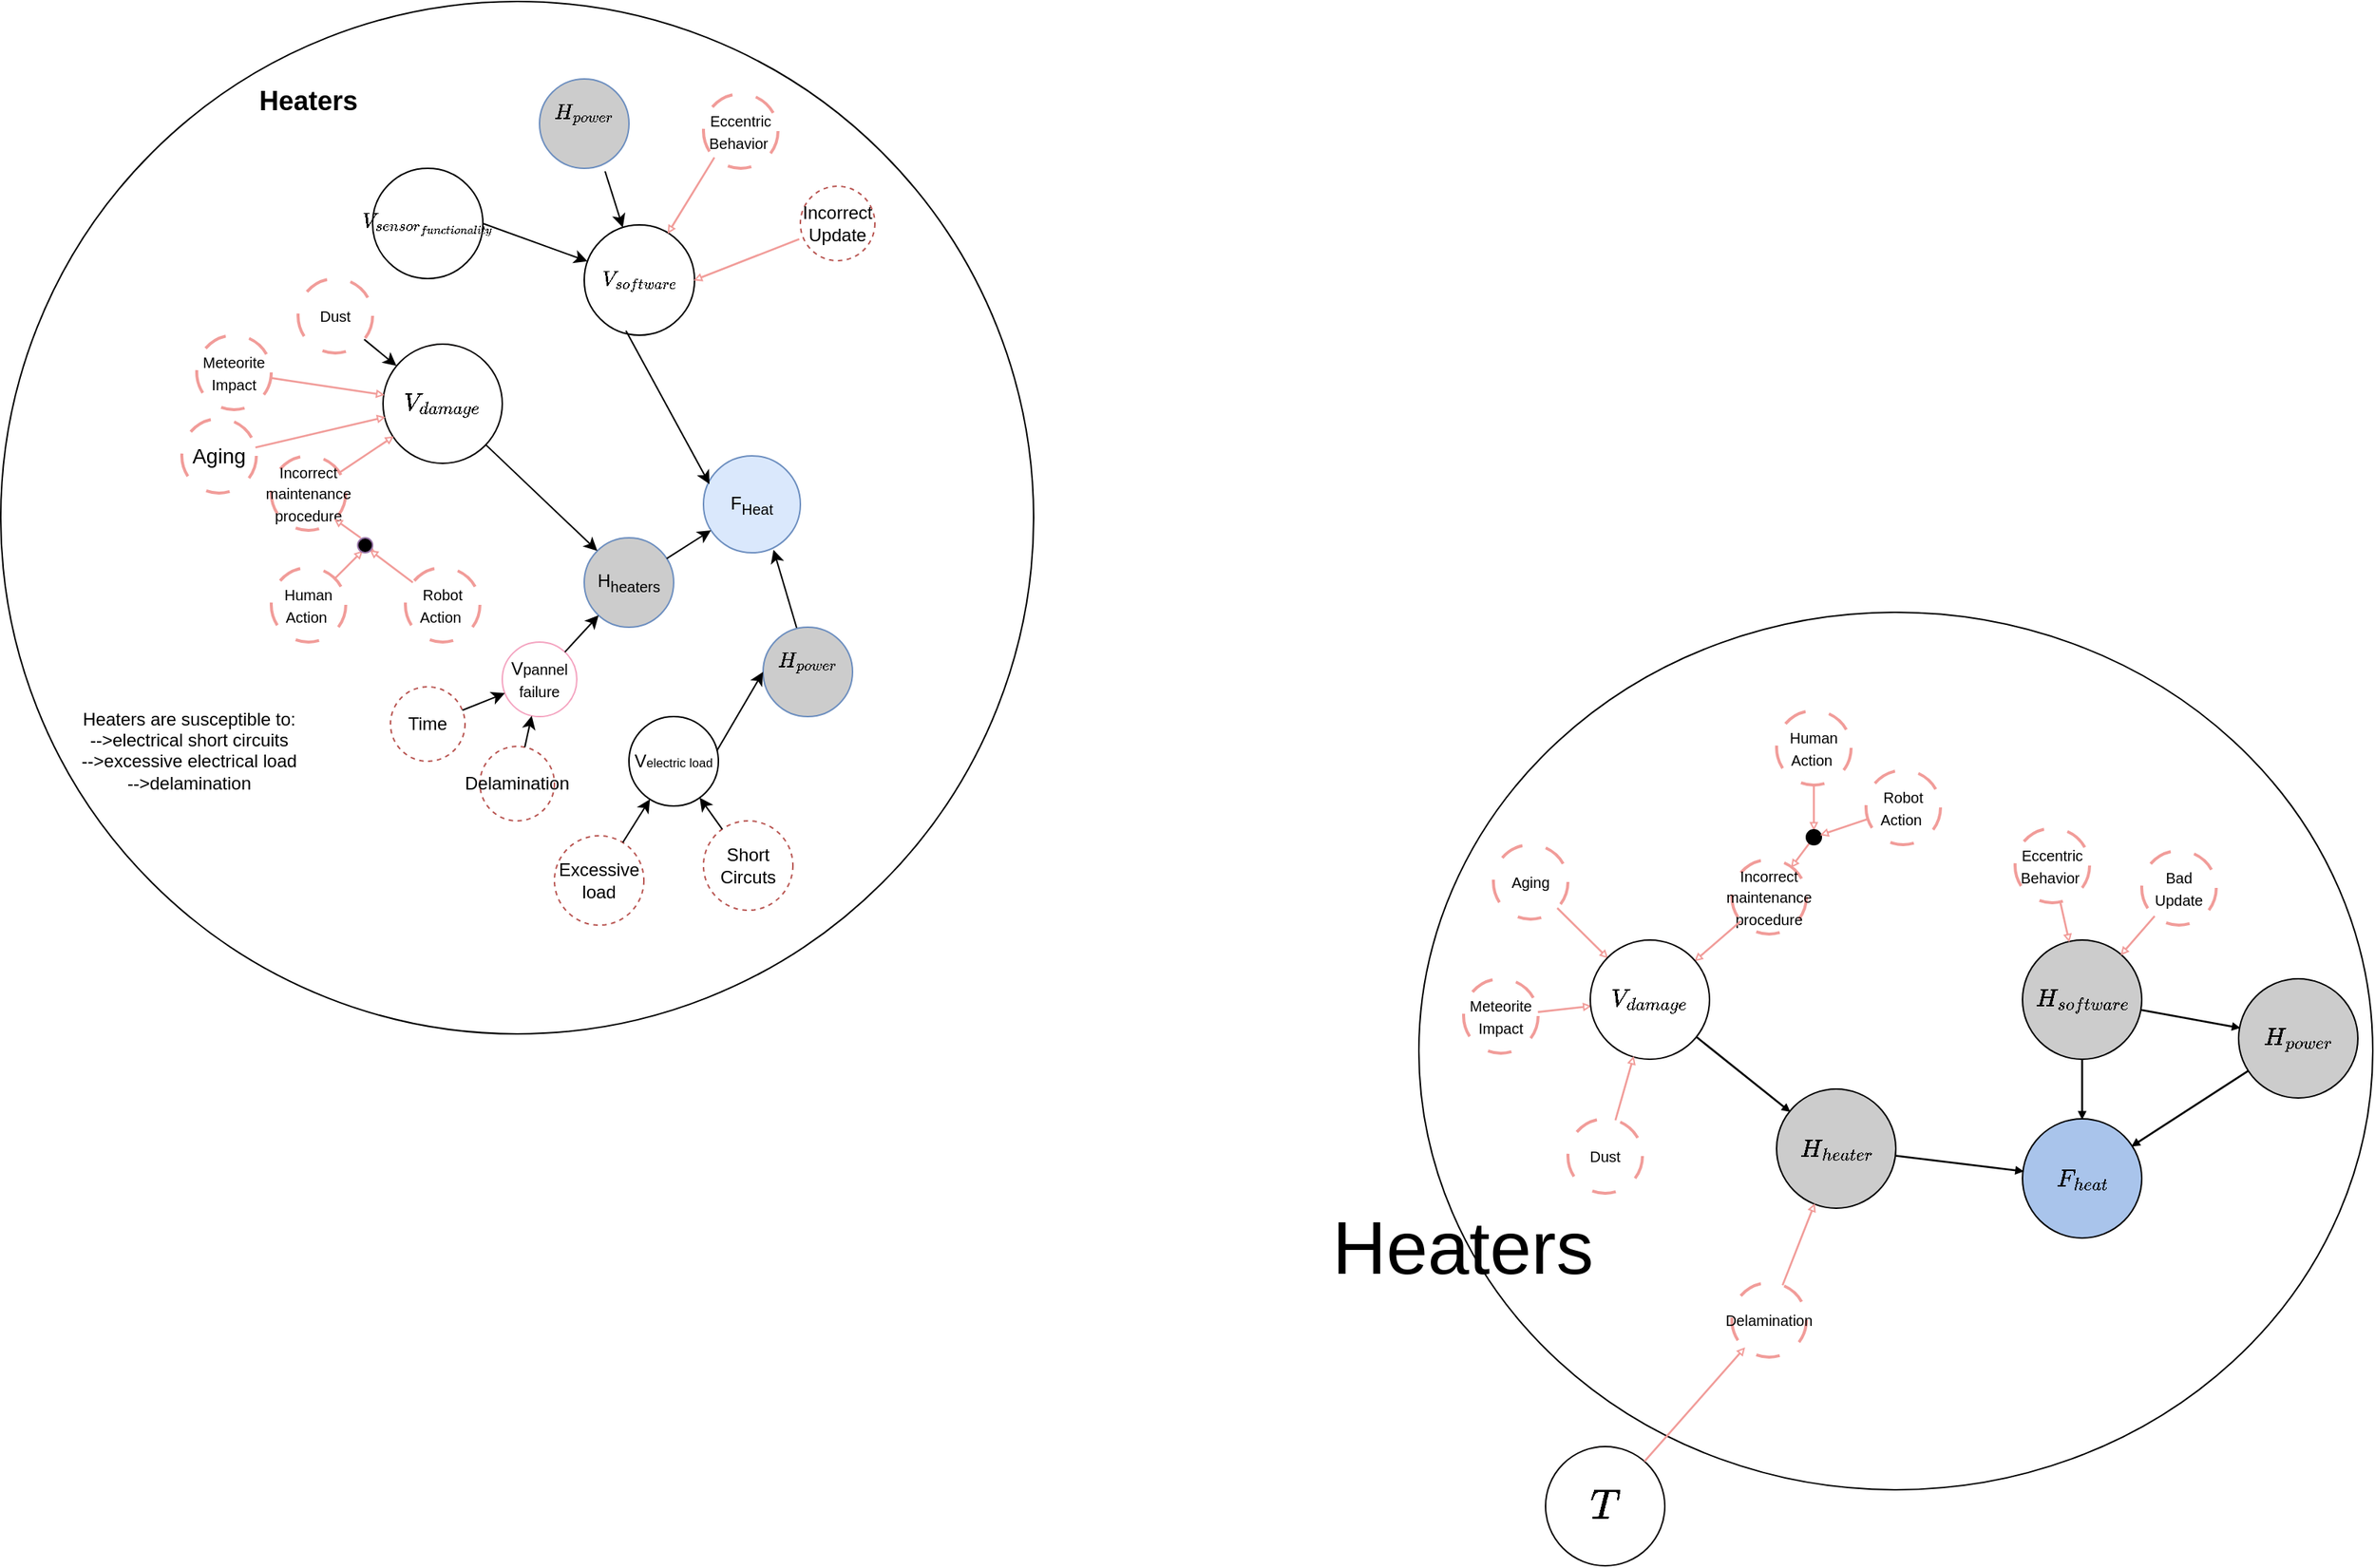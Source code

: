 <mxfile version="22.0.0" type="google">
  <diagram name="Page-1" id="nhxabct85LZSpg05FONC">
    <mxGraphModel grid="1" page="1" gridSize="10" guides="1" tooltips="1" connect="1" arrows="1" fold="1" pageScale="1" pageWidth="850" pageHeight="1100" math="1" shadow="0">
      <root>
        <mxCell id="0" />
        <mxCell id="1" parent="0" />
        <mxCell id="bbbS7h34c8MEiVb-5PFJ-1" value="" style="ellipse;whiteSpace=wrap;html=1;aspect=fixed;" vertex="1" parent="1">
          <mxGeometry x="38.5" y="-80" width="693" height="693" as="geometry" />
        </mxCell>
        <mxCell id="bbbS7h34c8MEiVb-5PFJ-2" value="&lt;b&gt;&lt;font style=&quot;font-size: 18px;&quot;&gt;Heaters&lt;/font&gt;&lt;/b&gt;" style="text;html=1;strokeColor=none;fillColor=none;align=center;verticalAlign=middle;whiteSpace=wrap;rounded=0;" vertex="1" parent="1">
          <mxGeometry x="215" y="-28" width="60" height="30" as="geometry" />
        </mxCell>
        <mxCell id="bbbS7h34c8MEiVb-5PFJ-3" value="Heaters are susceptible to:&lt;br&gt;--&amp;gt;electrical short circuits&lt;br&gt;--&amp;gt;excessive electrical load&lt;br&gt;--&amp;gt;delamination&lt;br&gt;&lt;br&gt;" style="text;html=1;strokeColor=none;fillColor=none;align=center;verticalAlign=middle;whiteSpace=wrap;rounded=0;" vertex="1" parent="1">
          <mxGeometry x="80" y="415" width="170" height="30" as="geometry" />
        </mxCell>
        <mxCell id="bbbS7h34c8MEiVb-5PFJ-4" value="F&lt;sub&gt;Heat&lt;/sub&gt;" style="ellipse;whiteSpace=wrap;html=1;aspect=fixed;fillColor=#dae8fc;strokeColor=#6c8ebf;" vertex="1" parent="1">
          <mxGeometry x="510" y="225" width="65" height="65" as="geometry" />
        </mxCell>
        <mxCell id="bbbS7h34c8MEiVb-5PFJ-5" value="H&lt;sub&gt;heaters&lt;/sub&gt;" style="ellipse;whiteSpace=wrap;html=1;aspect=fixed;fillColor=#CCCCCC;strokeColor=#6c8ebf;" vertex="1" parent="1">
          <mxGeometry x="430" y="280" width="60" height="60" as="geometry" />
        </mxCell>
        <mxCell id="bbbS7h34c8MEiVb-5PFJ-6" value="" style="endArrow=classic;html=1;rounded=0;" edge="1" parent="1" source="bbbS7h34c8MEiVb-5PFJ-5" target="bbbS7h34c8MEiVb-5PFJ-4">
          <mxGeometry width="50" height="50" relative="1" as="geometry">
            <mxPoint x="420" y="320" as="sourcePoint" />
            <mxPoint x="470" y="270" as="targetPoint" />
          </mxGeometry>
        </mxCell>
        <mxCell id="bbbS7h34c8MEiVb-5PFJ-7" value="V&lt;span style=&quot;font-size: 10px;&quot;&gt;pannel failure&lt;/span&gt;" style="ellipse;whiteSpace=wrap;html=1;aspect=fixed;strokeColor=#f4a4c0;" vertex="1" parent="1">
          <mxGeometry x="375" y="350" width="50" height="50" as="geometry" />
        </mxCell>
        <mxCell id="bbbS7h34c8MEiVb-5PFJ-8" value="" style="endArrow=classic;html=1;rounded=0;" edge="1" parent="1" source="bbbS7h34c8MEiVb-5PFJ-7" target="bbbS7h34c8MEiVb-5PFJ-5">
          <mxGeometry width="50" height="50" relative="1" as="geometry">
            <mxPoint x="410" y="420" as="sourcePoint" />
            <mxPoint x="460" y="370" as="targetPoint" />
          </mxGeometry>
        </mxCell>
        <mxCell id="bbbS7h34c8MEiVb-5PFJ-9" value="Delamination" style="ellipse;whiteSpace=wrap;html=1;aspect=fixed;fillColor=none;strokeColor=#b85450;dashed=1;" vertex="1" parent="1">
          <mxGeometry x="360" y="420" width="50" height="50" as="geometry" />
        </mxCell>
        <mxCell id="bbbS7h34c8MEiVb-5PFJ-10" value="" style="endArrow=classic;html=1;rounded=0;" edge="1" parent="1" source="bbbS7h34c8MEiVb-5PFJ-9" target="bbbS7h34c8MEiVb-5PFJ-7">
          <mxGeometry width="50" height="50" relative="1" as="geometry">
            <mxPoint x="310" y="470" as="sourcePoint" />
            <mxPoint x="360" y="420" as="targetPoint" />
          </mxGeometry>
        </mxCell>
        <mxCell id="bbbS7h34c8MEiVb-5PFJ-11" value="V&lt;span style=&quot;font-size: 8.333px;&quot;&gt;electric load&lt;/span&gt;" style="ellipse;whiteSpace=wrap;html=1;aspect=fixed;" vertex="1" parent="1">
          <mxGeometry x="460" y="400" width="60" height="60" as="geometry" />
        </mxCell>
        <mxCell id="bbbS7h34c8MEiVb-5PFJ-12" value="" style="endArrow=classic;html=1;rounded=0;exitX=0.383;exitY=0.033;exitDx=0;exitDy=0;exitPerimeter=0;entryX=0.723;entryY=0.969;entryDx=0;entryDy=0;entryPerimeter=0;" edge="1" parent="1" source="yPW69nwnyNr8cuQnFO7K-1" target="bbbS7h34c8MEiVb-5PFJ-4">
          <mxGeometry width="50" height="50" relative="1" as="geometry">
            <mxPoint x="400" y="500" as="sourcePoint" />
            <mxPoint x="450" y="450" as="targetPoint" />
          </mxGeometry>
        </mxCell>
        <mxCell id="bbbS7h34c8MEiVb-5PFJ-13" value="Excessive load" style="ellipse;whiteSpace=wrap;html=1;aspect=fixed;fillColor=none;strokeColor=#b85450;dashed=1;" vertex="1" parent="1">
          <mxGeometry x="410" y="480" width="60" height="60" as="geometry" />
        </mxCell>
        <mxCell id="bbbS7h34c8MEiVb-5PFJ-14" value="" style="endArrow=classic;html=1;rounded=0;" edge="1" parent="1" source="bbbS7h34c8MEiVb-5PFJ-13" target="bbbS7h34c8MEiVb-5PFJ-11">
          <mxGeometry width="50" height="50" relative="1" as="geometry">
            <mxPoint x="410" y="450" as="sourcePoint" />
            <mxPoint x="460" y="400" as="targetPoint" />
          </mxGeometry>
        </mxCell>
        <mxCell id="bbbS7h34c8MEiVb-5PFJ-15" value="Short Circuts" style="ellipse;whiteSpace=wrap;html=1;aspect=fixed;fillColor=none;strokeColor=#b85450;dashed=1;" vertex="1" parent="1">
          <mxGeometry x="510" y="470" width="60" height="60" as="geometry" />
        </mxCell>
        <mxCell id="bbbS7h34c8MEiVb-5PFJ-16" value="" style="endArrow=classic;html=1;rounded=0;" edge="1" parent="1" source="bbbS7h34c8MEiVb-5PFJ-15" target="bbbS7h34c8MEiVb-5PFJ-11">
          <mxGeometry width="50" height="50" relative="1" as="geometry">
            <mxPoint x="510" y="540" as="sourcePoint" />
            <mxPoint x="560" y="490" as="targetPoint" />
          </mxGeometry>
        </mxCell>
        <mxCell id="bbbS7h34c8MEiVb-5PFJ-17" value="Time" style="ellipse;whiteSpace=wrap;html=1;aspect=fixed;fillColor=none;strokeColor=#b85450;dashed=1;" vertex="1" parent="1">
          <mxGeometry x="300" y="380" width="50" height="50" as="geometry" />
        </mxCell>
        <mxCell id="bbbS7h34c8MEiVb-5PFJ-18" value="" style="endArrow=classic;html=1;rounded=0;" edge="1" parent="1" source="bbbS7h34c8MEiVb-5PFJ-17" target="bbbS7h34c8MEiVb-5PFJ-7">
          <mxGeometry width="50" height="50" relative="1" as="geometry">
            <mxPoint x="360" y="350" as="sourcePoint" />
            <mxPoint x="410" y="300" as="targetPoint" />
          </mxGeometry>
        </mxCell>
        <mxCell id="yPW69nwnyNr8cuQnFO7K-1" value="$$H_{power}$$&amp;nbsp;" style="ellipse;whiteSpace=wrap;html=1;aspect=fixed;fillColor=#CCCCCC;strokeColor=#6c8ebf;" vertex="1" parent="1">
          <mxGeometry x="550" y="340" width="60" height="60" as="geometry" />
        </mxCell>
        <mxCell id="yPW69nwnyNr8cuQnFO7K-2" value="" style="endArrow=classic;html=1;rounded=0;exitX=0.983;exitY=0.383;exitDx=0;exitDy=0;exitPerimeter=0;entryX=0;entryY=0.5;entryDx=0;entryDy=0;" edge="1" parent="1" source="bbbS7h34c8MEiVb-5PFJ-11" target="yPW69nwnyNr8cuQnFO7K-1">
          <mxGeometry width="50" height="50" relative="1" as="geometry">
            <mxPoint x="553" y="437" as="sourcePoint" />
            <mxPoint x="507" y="413" as="targetPoint" />
          </mxGeometry>
        </mxCell>
        <mxCell id="yPW69nwnyNr8cuQnFO7K-3" value="$$V_{software}$$" style="ellipse;whiteSpace=wrap;html=1;aspect=fixed;" vertex="1" parent="1">
          <mxGeometry x="430" y="70" width="74" height="74" as="geometry" />
        </mxCell>
        <mxCell id="yPW69nwnyNr8cuQnFO7K-4" value="Incorrect Update" style="ellipse;whiteSpace=wrap;html=1;aspect=fixed;fillColor=none;strokeColor=#b85450;dashed=1;" vertex="1" parent="1">
          <mxGeometry x="575" y="44" width="50" height="50" as="geometry" />
        </mxCell>
        <mxCell id="yPW69nwnyNr8cuQnFO7K-5" value="" style="shape=flexArrow;endArrow=classic;html=1;rounded=0;width=0.323;endSize=1.065;endWidth=2.981;strokeColor=#F19C99;entryX=1;entryY=0.5;entryDx=0;entryDy=0;exitX=-0.015;exitY=0.709;exitDx=0;exitDy=0;exitPerimeter=0;" edge="1" parent="1" source="yPW69nwnyNr8cuQnFO7K-4" target="yPW69nwnyNr8cuQnFO7K-3">
          <mxGeometry width="50" height="50" relative="1" as="geometry">
            <mxPoint x="570" y="134" as="sourcePoint" />
            <mxPoint x="334" y="-61" as="targetPoint" />
          </mxGeometry>
        </mxCell>
        <mxCell id="yPW69nwnyNr8cuQnFO7K-6" value="$$V_{sensor_{functionality}}$$" style="ellipse;whiteSpace=wrap;html=1;aspect=fixed;" vertex="1" parent="1">
          <mxGeometry x="288" y="32" width="74" height="74" as="geometry" />
        </mxCell>
        <mxCell id="yPW69nwnyNr8cuQnFO7K-8" value="&lt;font size=&quot;1&quot;&gt;Eccentric Behavior&amp;nbsp;&lt;/font&gt;" style="ellipse;whiteSpace=wrap;html=1;aspect=fixed;fillColor=#FFFFFF;strokeColor=#F19C99;strokeWidth=2;dashed=1;dashPattern=8 8;" vertex="1" parent="1">
          <mxGeometry x="510" y="-18" width="50" height="50" as="geometry" />
        </mxCell>
        <mxCell id="yPW69nwnyNr8cuQnFO7K-9" value="" style="shape=flexArrow;endArrow=classic;html=1;rounded=0;width=0.323;endSize=1.065;endWidth=2.981;strokeColor=#F19C99;exitX=0;exitY=1;exitDx=0;exitDy=0;" edge="1" parent="1" source="yPW69nwnyNr8cuQnFO7K-8" target="yPW69nwnyNr8cuQnFO7K-3">
          <mxGeometry width="50" height="50" relative="1" as="geometry">
            <mxPoint x="569" y="145" as="sourcePoint" />
            <mxPoint x="534" y="153" as="targetPoint" />
          </mxGeometry>
        </mxCell>
        <mxCell id="yPW69nwnyNr8cuQnFO7K-10" value="" style="endArrow=classic;html=1;rounded=0;exitX=1;exitY=0.5;exitDx=0;exitDy=0;" edge="1" parent="1" source="yPW69nwnyNr8cuQnFO7K-6" target="yPW69nwnyNr8cuQnFO7K-3">
          <mxGeometry width="50" height="50" relative="1" as="geometry">
            <mxPoint x="427" y="367" as="sourcePoint" />
            <mxPoint x="450" y="342" as="targetPoint" />
          </mxGeometry>
        </mxCell>
        <mxCell id="yPW69nwnyNr8cuQnFO7K-11" value="$$H_{power}$$&amp;nbsp;" style="ellipse;whiteSpace=wrap;html=1;aspect=fixed;fillColor=#CCCCCC;strokeColor=#6c8ebf;" vertex="1" parent="1">
          <mxGeometry x="400" y="-28" width="60" height="60" as="geometry" />
        </mxCell>
        <mxCell id="yPW69nwnyNr8cuQnFO7K-12" value="" style="endArrow=classic;html=1;rounded=0;exitX=0.733;exitY=1.033;exitDx=0;exitDy=0;exitPerimeter=0;" edge="1" parent="1" source="yPW69nwnyNr8cuQnFO7K-11" target="yPW69nwnyNr8cuQnFO7K-3">
          <mxGeometry width="50" height="50" relative="1" as="geometry">
            <mxPoint x="450" y="50" as="sourcePoint" />
            <mxPoint x="460" y="151" as="targetPoint" />
          </mxGeometry>
        </mxCell>
        <mxCell id="yPW69nwnyNr8cuQnFO7K-13" value="" style="endArrow=classic;html=1;rounded=0;exitX=0.378;exitY=0.959;exitDx=0;exitDy=0;exitPerimeter=0;entryX=0.062;entryY=0.292;entryDx=0;entryDy=0;entryPerimeter=0;" edge="1" parent="1" source="yPW69nwnyNr8cuQnFO7K-3" target="bbbS7h34c8MEiVb-5PFJ-4">
          <mxGeometry width="50" height="50" relative="1" as="geometry">
            <mxPoint x="464" y="72" as="sourcePoint" />
            <mxPoint x="483" y="119" as="targetPoint" />
          </mxGeometry>
        </mxCell>
        <mxCell id="yPW69nwnyNr8cuQnFO7K-21" value="&lt;font style=&quot;font-size: 14px;&quot;&gt;$$V_{damage}$$&lt;/font&gt;" style="ellipse;whiteSpace=wrap;html=1;aspect=fixed;fillColor=#FFFFFF;strokeColor=#080505;strokeWidth=1;" vertex="1" parent="1">
          <mxGeometry x="295" y="150" width="80" height="80" as="geometry" />
        </mxCell>
        <mxCell id="yPW69nwnyNr8cuQnFO7K-22" value="&lt;font style=&quot;font-size: 10px;&quot;&gt;Meteorite Impact&lt;/font&gt;" style="ellipse;whiteSpace=wrap;html=1;aspect=fixed;fillColor=#FFFFFF;strokeColor=#F19C99;strokeWidth=2;dashed=1;dashPattern=8 8;" vertex="1" parent="1">
          <mxGeometry x="170" y="144" width="50" height="50" as="geometry" />
        </mxCell>
        <mxCell id="yPW69nwnyNr8cuQnFO7K-23" value="&lt;font style=&quot;font-size: 14px;&quot;&gt;Aging&lt;/font&gt;" style="ellipse;whiteSpace=wrap;html=1;aspect=fixed;fillColor=#FFFFFF;strokeColor=#F19C99;strokeWidth=2;dashed=1;dashPattern=8 8;" vertex="1" parent="1">
          <mxGeometry x="160" y="200" width="50" height="50" as="geometry" />
        </mxCell>
        <mxCell id="yPW69nwnyNr8cuQnFO7K-24" value="&lt;font style=&quot;font-size: 10px;&quot;&gt;Human Action&amp;nbsp;&lt;/font&gt;" style="ellipse;whiteSpace=wrap;html=1;aspect=fixed;fillColor=#FFFFFF;strokeColor=#F19C99;strokeWidth=2;dashed=1;dashPattern=8 8;" vertex="1" parent="1">
          <mxGeometry x="220" y="300" width="50" height="50" as="geometry" />
        </mxCell>
        <mxCell id="yPW69nwnyNr8cuQnFO7K-25" value="" style="shape=flexArrow;endArrow=classic;html=1;rounded=0;width=0.323;endSize=1.065;endWidth=2.981;strokeColor=#F19C99;" edge="1" parent="1" source="yPW69nwnyNr8cuQnFO7K-23" target="yPW69nwnyNr8cuQnFO7K-21">
          <mxGeometry width="50" height="50" relative="1" as="geometry">
            <mxPoint x="162" y="-190" as="sourcePoint" />
            <mxPoint x="110" y="-185" as="targetPoint" />
          </mxGeometry>
        </mxCell>
        <mxCell id="yPW69nwnyNr8cuQnFO7K-26" value="&lt;font style=&quot;font-size: 10px;&quot;&gt;Incorrect maintenance procedure&lt;/font&gt;" style="ellipse;whiteSpace=wrap;html=1;aspect=fixed;fillColor=#FFFFFF;strokeColor=#F19C99;strokeWidth=2;dashed=1;dashPattern=8 8;" vertex="1" parent="1">
          <mxGeometry x="220" y="225" width="50" height="50" as="geometry" />
        </mxCell>
        <mxCell id="yPW69nwnyNr8cuQnFO7K-27" value="" style="shape=flexArrow;endArrow=classic;html=1;rounded=0;width=0.323;endSize=1.065;endWidth=2.981;strokeColor=#F19C99;" edge="1" parent="1" source="yPW69nwnyNr8cuQnFO7K-26" target="yPW69nwnyNr8cuQnFO7K-21">
          <mxGeometry width="50" height="50" relative="1" as="geometry">
            <mxPoint x="-15" y="450" as="sourcePoint" />
            <mxPoint x="-172" y="383" as="targetPoint" />
          </mxGeometry>
        </mxCell>
        <mxCell id="yPW69nwnyNr8cuQnFO7K-28" value="" style="shape=flexArrow;endArrow=classic;html=1;rounded=0;width=0.323;endSize=1.065;endWidth=2.981;strokeColor=#F19C99;" edge="1" parent="1" source="yPW69nwnyNr8cuQnFO7K-24">
          <mxGeometry width="50" height="50" relative="1" as="geometry">
            <mxPoint x="130" y="490" as="sourcePoint" />
            <mxPoint x="281" y="289" as="targetPoint" />
          </mxGeometry>
        </mxCell>
        <mxCell id="yPW69nwnyNr8cuQnFO7K-29" value="" style="shape=flexArrow;endArrow=classic;html=1;rounded=0;width=0.323;endSize=1.065;endWidth=2.981;strokeColor=#F19C99;entryX=1;entryY=1;entryDx=0;entryDy=0;" edge="1" parent="1" target="yPW69nwnyNr8cuQnFO7K-26">
          <mxGeometry width="50" height="50" relative="1" as="geometry">
            <mxPoint x="280" y="280" as="sourcePoint" />
            <mxPoint x="140" y="570" as="targetPoint" />
          </mxGeometry>
        </mxCell>
        <mxCell id="yPW69nwnyNr8cuQnFO7K-30" value="" style="shape=flexArrow;endArrow=classic;html=1;rounded=0;width=0.323;endSize=1.065;endWidth=2.981;strokeColor=#F19C99;" edge="1" parent="1" source="yPW69nwnyNr8cuQnFO7K-22" target="yPW69nwnyNr8cuQnFO7K-21">
          <mxGeometry width="50" height="50" relative="1" as="geometry">
            <mxPoint x="-237" y="436" as="sourcePoint" />
            <mxPoint x="-223" y="393" as="targetPoint" />
          </mxGeometry>
        </mxCell>
        <mxCell id="yPW69nwnyNr8cuQnFO7K-31" value="&lt;font style=&quot;font-size: 10px;&quot;&gt;Robot Action&amp;nbsp;&lt;/font&gt;" style="ellipse;whiteSpace=wrap;html=1;aspect=fixed;fillColor=#FFFFFF;strokeColor=#F19C99;strokeWidth=2;dashed=1;dashPattern=8 8;" vertex="1" parent="1">
          <mxGeometry x="310" y="300" width="50" height="50" as="geometry" />
        </mxCell>
        <mxCell id="yPW69nwnyNr8cuQnFO7K-32" value="" style="shape=flexArrow;endArrow=classic;html=1;rounded=0;width=0.323;endSize=1.065;endWidth=2.981;strokeColor=#F19C99;entryX=1;entryY=1;entryDx=0;entryDy=0;" edge="1" parent="1" source="RsrimsG_c1H8ZUnxLuD0-2">
          <mxGeometry width="50" height="50" relative="1" as="geometry">
            <mxPoint x="70" y="417.77" as="sourcePoint" />
            <mxPoint x="289" y="289" as="targetPoint" />
          </mxGeometry>
        </mxCell>
        <mxCell id="yPW69nwnyNr8cuQnFO7K-33" value="" style="endArrow=classic;html=1;rounded=0;entryX=0;entryY=0;entryDx=0;entryDy=0;" edge="1" parent="1" source="yPW69nwnyNr8cuQnFO7K-21" target="bbbS7h34c8MEiVb-5PFJ-5">
          <mxGeometry width="50" height="50" relative="1" as="geometry">
            <mxPoint x="384" y="147" as="sourcePoint" />
            <mxPoint x="460" y="151" as="targetPoint" />
          </mxGeometry>
        </mxCell>
        <mxCell id="yPW69nwnyNr8cuQnFO7K-34" value="&lt;font style=&quot;font-size: 10px;&quot;&gt;Dust&lt;/font&gt;" style="ellipse;whiteSpace=wrap;html=1;aspect=fixed;fillColor=#FFFFFF;strokeColor=#F19C99;strokeWidth=2;dashed=1;dashPattern=8 8;" vertex="1" parent="1">
          <mxGeometry x="238" y="106" width="50" height="50" as="geometry" />
        </mxCell>
        <mxCell id="RsrimsG_c1H8ZUnxLuD0-1" value="" style="endArrow=classic;html=1;rounded=0;" edge="1" parent="1" source="yPW69nwnyNr8cuQnFO7K-34" target="yPW69nwnyNr8cuQnFO7K-21">
          <mxGeometry width="50" height="50" relative="1" as="geometry">
            <mxPoint x="-10" y="250" as="sourcePoint" />
            <mxPoint x="40" y="200" as="targetPoint" />
          </mxGeometry>
        </mxCell>
        <mxCell id="RsrimsG_c1H8ZUnxLuD0-3" value="" style="shape=flexArrow;endArrow=classic;html=1;rounded=0;width=0.323;endSize=1.065;endWidth=2.981;strokeColor=#F19C99;entryX=1;entryY=1;entryDx=0;entryDy=0;" edge="1" parent="1" source="yPW69nwnyNr8cuQnFO7K-31" target="RsrimsG_c1H8ZUnxLuD0-2">
          <mxGeometry width="50" height="50" relative="1" as="geometry">
            <mxPoint x="315" y="310" as="sourcePoint" />
            <mxPoint x="289" y="289" as="targetPoint" />
          </mxGeometry>
        </mxCell>
        <mxCell id="RsrimsG_c1H8ZUnxLuD0-2" value="" style="ellipse;whiteSpace=wrap;html=1;aspect=fixed;fillColor=#000000;strokeColor=#9673a6;" vertex="1" parent="1">
          <mxGeometry x="278" y="280" width="10" height="10" as="geometry" />
        </mxCell>
        <mxCell id="dDpY92w-f0N6FMBaNKWD-1" value="" style="ellipse;whiteSpace=wrap;html=1;strokeColor=#000000;" vertex="1" parent="1">
          <mxGeometry x="990" y="330" width="640" height="589" as="geometry" />
        </mxCell>
        <mxCell id="dDpY92w-f0N6FMBaNKWD-2" value="&lt;div&gt;&lt;font style=&quot;font-size: 14px;&quot;&gt;$$F_{heat}$$&lt;/font&gt;&lt;/div&gt;" style="ellipse;whiteSpace=wrap;html=1;aspect=fixed;fillColor=#A9C4EB;" vertex="1" parent="1">
          <mxGeometry x="1395" y="670" width="80" height="80" as="geometry" />
        </mxCell>
        <mxCell id="dDpY92w-f0N6FMBaNKWD-4" value="&lt;font style=&quot;font-size: 10px;&quot;&gt;Dust&lt;/font&gt;" style="ellipse;whiteSpace=wrap;html=1;aspect=fixed;fillColor=#FFFFFF;strokeColor=#F19C99;strokeWidth=2;dashed=1;dashPattern=8 8;" vertex="1" parent="1">
          <mxGeometry x="1090" y="670" width="50" height="50" as="geometry" />
        </mxCell>
        <mxCell id="dDpY92w-f0N6FMBaNKWD-5" value="&lt;font style=&quot;font-size: 10px;&quot;&gt;Meteorite Impact&lt;/font&gt;" style="ellipse;whiteSpace=wrap;html=1;aspect=fixed;fillColor=#FFFFFF;strokeColor=#F19C99;strokeWidth=2;dashed=1;dashPattern=8 8;" vertex="1" parent="1">
          <mxGeometry x="1020" y="576" width="50" height="50" as="geometry" />
        </mxCell>
        <mxCell id="dDpY92w-f0N6FMBaNKWD-6" value="&lt;font style=&quot;font-size: 10px;&quot;&gt;Aging&lt;/font&gt;" style="ellipse;whiteSpace=wrap;html=1;aspect=fixed;fillColor=#FFFFFF;strokeColor=#F19C99;strokeWidth=2;dashed=1;dashPattern=8 8;" vertex="1" parent="1">
          <mxGeometry x="1040" y="486" width="50" height="50" as="geometry" />
        </mxCell>
        <mxCell id="dDpY92w-f0N6FMBaNKWD-7" value="&lt;font style=&quot;font-size: 10px;&quot;&gt;Human Action&amp;nbsp;&lt;/font&gt;" style="ellipse;whiteSpace=wrap;html=1;aspect=fixed;fillColor=#FFFFFF;strokeColor=#F19C99;strokeWidth=2;dashed=1;dashPattern=8 8;" vertex="1" parent="1">
          <mxGeometry x="1230" y="396" width="50" height="50" as="geometry" />
        </mxCell>
        <mxCell id="dDpY92w-f0N6FMBaNKWD-10" value="" style="shape=flexArrow;endArrow=classic;html=1;rounded=0;width=0.323;endSize=1.065;endWidth=2.981;strokeColor=#F19C99;" edge="1" parent="1" source="dDpY92w-f0N6FMBaNKWD-6" target="dDpY92w-f0N6FMBaNKWD-36">
          <mxGeometry width="50" height="50" relative="1" as="geometry">
            <mxPoint x="1572" y="251" as="sourcePoint" />
            <mxPoint x="1221.634" y="820.466" as="targetPoint" />
          </mxGeometry>
        </mxCell>
        <mxCell id="dDpY92w-f0N6FMBaNKWD-11" value="&lt;font style=&quot;font-size: 10px;&quot;&gt;Incorrect maintenance procedure&lt;/font&gt;" style="ellipse;whiteSpace=wrap;html=1;aspect=fixed;fillColor=#FFFFFF;strokeColor=#F19C99;strokeWidth=2;dashed=1;dashPattern=8 8;" vertex="1" parent="1">
          <mxGeometry x="1200" y="496" width="50" height="50" as="geometry" />
        </mxCell>
        <mxCell id="dDpY92w-f0N6FMBaNKWD-13" value="" style="shape=flexArrow;endArrow=classic;html=1;rounded=0;width=0.323;endSize=1.065;endWidth=2.981;strokeColor=#F19C99;" edge="1" parent="1" source="dDpY92w-f0N6FMBaNKWD-11" target="dDpY92w-f0N6FMBaNKWD-36">
          <mxGeometry width="50" height="50" relative="1" as="geometry">
            <mxPoint x="1395" y="891" as="sourcePoint" />
            <mxPoint x="1251.2" y="817.6" as="targetPoint" />
          </mxGeometry>
        </mxCell>
        <mxCell id="dDpY92w-f0N6FMBaNKWD-14" value="" style="shape=flexArrow;endArrow=classic;html=1;rounded=0;width=0.323;endSize=1.065;endWidth=2.981;strokeColor=#F19C99;" edge="1" parent="1" source="dDpY92w-f0N6FMBaNKWD-7" target="dDpY92w-f0N6FMBaNKWD-19">
          <mxGeometry width="50" height="50" relative="1" as="geometry">
            <mxPoint x="1540" y="931" as="sourcePoint" />
            <mxPoint x="1405" y="901" as="targetPoint" />
          </mxGeometry>
        </mxCell>
        <mxCell id="dDpY92w-f0N6FMBaNKWD-15" value="" style="shape=flexArrow;endArrow=classic;html=1;rounded=0;width=0.323;endSize=1.065;endWidth=2.981;strokeColor=#F19C99;" edge="1" parent="1" source="dDpY92w-f0N6FMBaNKWD-19" target="dDpY92w-f0N6FMBaNKWD-11">
          <mxGeometry width="50" height="50" relative="1" as="geometry">
            <mxPoint x="1530" y="996" as="sourcePoint" />
            <mxPoint x="1550" y="1011" as="targetPoint" />
          </mxGeometry>
        </mxCell>
        <mxCell id="dDpY92w-f0N6FMBaNKWD-16" value="Heaters" style="text;whiteSpace=wrap;html=1;fillColor=none;fontSize=50;" vertex="1" parent="1">
          <mxGeometry x="930" y="720" width="270" height="40" as="geometry" />
        </mxCell>
        <mxCell id="dDpY92w-f0N6FMBaNKWD-17" value="" style="shape=flexArrow;endArrow=classic;html=1;rounded=0;width=0.323;endSize=1.065;endWidth=2.981;strokeColor=#F19C99;" edge="1" parent="1" source="dDpY92w-f0N6FMBaNKWD-5" target="dDpY92w-f0N6FMBaNKWD-36">
          <mxGeometry width="50" height="50" relative="1" as="geometry">
            <mxPoint x="1173" y="877" as="sourcePoint" />
            <mxPoint x="1203.869" y="838.838" as="targetPoint" />
          </mxGeometry>
        </mxCell>
        <mxCell id="dDpY92w-f0N6FMBaNKWD-18" value="&lt;font style=&quot;font-size: 10px;&quot;&gt;Robot Action&amp;nbsp;&lt;/font&gt;" style="ellipse;whiteSpace=wrap;html=1;aspect=fixed;fillColor=#FFFFFF;strokeColor=#F19C99;strokeWidth=2;dashed=1;dashPattern=8 8;" vertex="1" parent="1">
          <mxGeometry x="1290" y="436" width="50" height="50" as="geometry" />
        </mxCell>
        <mxCell id="dDpY92w-f0N6FMBaNKWD-19" value="" style="ellipse;whiteSpace=wrap;html=1;aspect=fixed;fillColor=#000000;strokeColor=#000000;" vertex="1" parent="1">
          <mxGeometry x="1250" y="476" width="10" height="10" as="geometry" />
        </mxCell>
        <mxCell id="dDpY92w-f0N6FMBaNKWD-20" value="" style="shape=flexArrow;endArrow=classic;html=1;rounded=0;width=0.323;endSize=1.065;endWidth=2.981;strokeColor=#F19C99;" edge="1" parent="1" source="dDpY92w-f0N6FMBaNKWD-18" target="dDpY92w-f0N6FMBaNKWD-19">
          <mxGeometry width="50" height="50" relative="1" as="geometry">
            <mxPoint x="1480" y="858.77" as="sourcePoint" />
            <mxPoint x="1566.576" y="963.227" as="targetPoint" />
          </mxGeometry>
        </mxCell>
        <mxCell id="dDpY92w-f0N6FMBaNKWD-23" value="&lt;font style=&quot;font-size: 14px;&quot;&gt;$$H_{heater}$$&lt;/font&gt;" style="ellipse;whiteSpace=wrap;html=1;aspect=fixed;fillColor=#CCCCCC;" vertex="1" parent="1">
          <mxGeometry x="1230" y="650" width="80" height="80" as="geometry" />
        </mxCell>
        <mxCell id="dDpY92w-f0N6FMBaNKWD-24" value="&lt;font style=&quot;font-size: 14px;&quot;&gt;$$H_{power}$$&lt;/font&gt;" style="ellipse;whiteSpace=wrap;html=1;aspect=fixed;fillColor=#CCCCCC;" vertex="1" parent="1">
          <mxGeometry x="1540" y="576" width="80" height="80" as="geometry" />
        </mxCell>
        <mxCell id="dDpY92w-f0N6FMBaNKWD-25" value="" style="shape=flexArrow;endArrow=classic;html=1;rounded=0;fillColor=#000000;width=0.323;endSize=1.065;endWidth=2.981;" edge="1" parent="1" source="dDpY92w-f0N6FMBaNKWD-36" target="dDpY92w-f0N6FMBaNKWD-23">
          <mxGeometry width="50" height="50" relative="1" as="geometry">
            <mxPoint x="1179.587" y="675.73" as="sourcePoint" />
            <mxPoint x="1150" y="640" as="targetPoint" />
          </mxGeometry>
        </mxCell>
        <mxCell id="dDpY92w-f0N6FMBaNKWD-26" value="" style="shape=flexArrow;endArrow=classic;html=1;rounded=0;fillColor=#000000;width=0.323;endSize=1.065;endWidth=2.981;" edge="1" parent="1" source="dDpY92w-f0N6FMBaNKWD-23" target="dDpY92w-f0N6FMBaNKWD-2">
          <mxGeometry width="50" height="50" relative="1" as="geometry">
            <mxPoint x="1192" y="732" as="sourcePoint" />
            <mxPoint x="1175" y="711" as="targetPoint" />
          </mxGeometry>
        </mxCell>
        <mxCell id="dDpY92w-f0N6FMBaNKWD-27" value="" style="shape=flexArrow;endArrow=classic;html=1;rounded=0;fillColor=#000000;width=0.323;endSize=1.065;endWidth=2.981;" edge="1" parent="1" source="dDpY92w-f0N6FMBaNKWD-34" target="dDpY92w-f0N6FMBaNKWD-24">
          <mxGeometry width="50" height="50" relative="1" as="geometry">
            <mxPoint x="1190" y="680" as="sourcePoint" />
            <mxPoint x="1405.623" y="552.968" as="targetPoint" />
          </mxGeometry>
        </mxCell>
        <mxCell id="dDpY92w-f0N6FMBaNKWD-33" value="" style="shape=flexArrow;endArrow=classic;html=1;rounded=0;fillColor=#000000;width=0.323;endSize=1.065;endWidth=2.981;" edge="1" parent="1" source="dDpY92w-f0N6FMBaNKWD-24" target="dDpY92w-f0N6FMBaNKWD-2">
          <mxGeometry width="50" height="50" relative="1" as="geometry">
            <mxPoint x="1320" y="705" as="sourcePoint" />
            <mxPoint x="1405" y="715" as="targetPoint" />
          </mxGeometry>
        </mxCell>
        <mxCell id="dDpY92w-f0N6FMBaNKWD-34" value="&lt;font style=&quot;font-size: 14px;&quot;&gt;$$H_{software}$$&lt;/font&gt;" style="ellipse;whiteSpace=wrap;html=1;aspect=fixed;fillColor=#CCCCCC;" vertex="1" parent="1">
          <mxGeometry x="1395" y="550" width="80" height="80" as="geometry" />
        </mxCell>
        <mxCell id="dDpY92w-f0N6FMBaNKWD-35" value="" style="shape=flexArrow;endArrow=classic;html=1;rounded=0;fillColor=#000000;width=0.323;endSize=1.065;endWidth=2.981;" edge="1" parent="1" source="dDpY92w-f0N6FMBaNKWD-34" target="dDpY92w-f0N6FMBaNKWD-2">
          <mxGeometry width="50" height="50" relative="1" as="geometry">
            <mxPoint x="1442" y="573" as="sourcePoint" />
            <mxPoint x="1398" y="587" as="targetPoint" />
          </mxGeometry>
        </mxCell>
        <mxCell id="dDpY92w-f0N6FMBaNKWD-36" value="&lt;font style=&quot;font-size: 14px;&quot;&gt;$$V_{damage}$$&lt;/font&gt;" style="ellipse;whiteSpace=wrap;html=1;aspect=fixed;fillColor=#FFFFFF;strokeColor=#080505;strokeWidth=1;" vertex="1" parent="1">
          <mxGeometry x="1105" y="550" width="80" height="80" as="geometry" />
        </mxCell>
        <mxCell id="dDpY92w-f0N6FMBaNKWD-37" value="&lt;font size=&quot;1&quot;&gt;Eccentric Behavior&amp;nbsp;&lt;/font&gt;" style="ellipse;whiteSpace=wrap;html=1;aspect=fixed;fillColor=#FFFFFF;strokeColor=#F19C99;strokeWidth=2;dashed=1;dashPattern=8 8;" vertex="1" parent="1">
          <mxGeometry x="1390" y="475" width="50" height="50" as="geometry" />
        </mxCell>
        <mxCell id="dDpY92w-f0N6FMBaNKWD-38" value="" style="shape=flexArrow;endArrow=classic;html=1;rounded=0;width=0.323;endSize=1.065;endWidth=2.981;strokeColor=#F19C99;" edge="1" parent="1" source="dDpY92w-f0N6FMBaNKWD-37" target="dDpY92w-f0N6FMBaNKWD-34">
          <mxGeometry width="50" height="50" relative="1" as="geometry">
            <mxPoint x="1301" y="479" as="sourcePoint" />
            <mxPoint x="1270" y="489" as="targetPoint" />
          </mxGeometry>
        </mxCell>
        <mxCell id="dDpY92w-f0N6FMBaNKWD-39" value="&lt;font size=&quot;1&quot;&gt;Bad Update&lt;/font&gt;" style="ellipse;whiteSpace=wrap;html=1;aspect=fixed;fillColor=#FFFFFF;strokeColor=#F19C99;strokeWidth=2;dashed=1;dashPattern=8 8;" vertex="1" parent="1">
          <mxGeometry x="1475" y="490" width="50" height="50" as="geometry" />
        </mxCell>
        <mxCell id="dDpY92w-f0N6FMBaNKWD-40" value="" style="shape=flexArrow;endArrow=classic;html=1;rounded=0;width=0.323;endSize=1.065;endWidth=2.981;strokeColor=#F19C99;" edge="1" parent="1" source="dDpY92w-f0N6FMBaNKWD-39" target="dDpY92w-f0N6FMBaNKWD-34">
          <mxGeometry width="50" height="50" relative="1" as="geometry">
            <mxPoint x="1433" y="513" as="sourcePoint" />
            <mxPoint x="1452" y="532" as="targetPoint" />
          </mxGeometry>
        </mxCell>
        <mxCell id="dDpY92w-f0N6FMBaNKWD-41" value="" style="shape=flexArrow;endArrow=classic;html=1;rounded=0;width=0.323;endSize=1.065;endWidth=2.981;strokeColor=#F19C99;" edge="1" parent="1" source="dDpY92w-f0N6FMBaNKWD-4" target="dDpY92w-f0N6FMBaNKWD-36">
          <mxGeometry width="50" height="50" relative="1" as="geometry">
            <mxPoint x="1080" y="609" as="sourcePoint" />
            <mxPoint x="1115" y="604" as="targetPoint" />
          </mxGeometry>
        </mxCell>
        <mxCell id="dDpY92w-f0N6FMBaNKWD-42" value="&lt;font style=&quot;font-size: 24px;&quot;&gt;$$T$$&lt;/font&gt;" style="ellipse;whiteSpace=wrap;html=1;aspect=fixed;fillColor=#FFFFFF;strokeColor=#080505;strokeWidth=1;" vertex="1" parent="1">
          <mxGeometry x="1075" y="890" width="80" height="80" as="geometry" />
        </mxCell>
        <mxCell id="dDpY92w-f0N6FMBaNKWD-43" value="&lt;font style=&quot;font-size: 10px;&quot;&gt;Delamination&lt;/font&gt;" style="ellipse;whiteSpace=wrap;html=1;aspect=fixed;fillColor=#FFFFFF;strokeColor=#F19C99;strokeWidth=2;dashed=1;dashPattern=8 8;" vertex="1" parent="1">
          <mxGeometry x="1200" y="780" width="50" height="50" as="geometry" />
        </mxCell>
        <mxCell id="dDpY92w-f0N6FMBaNKWD-44" value="" style="shape=flexArrow;endArrow=classic;html=1;rounded=0;width=0.323;endSize=1.065;endWidth=2.981;strokeColor=#F19C99;" edge="1" parent="1" source="dDpY92w-f0N6FMBaNKWD-43" target="dDpY92w-f0N6FMBaNKWD-23">
          <mxGeometry width="50" height="50" relative="1" as="geometry">
            <mxPoint x="1132" y="681" as="sourcePoint" />
            <mxPoint x="1144" y="639" as="targetPoint" />
          </mxGeometry>
        </mxCell>
        <mxCell id="dDpY92w-f0N6FMBaNKWD-45" value="" style="shape=flexArrow;endArrow=classic;html=1;rounded=0;width=0.323;endSize=1.065;endWidth=2.981;strokeColor=#F19C99;" edge="1" parent="1" source="dDpY92w-f0N6FMBaNKWD-42" target="dDpY92w-f0N6FMBaNKWD-43">
          <mxGeometry width="50" height="50" relative="1" as="geometry">
            <mxPoint x="1244" y="792" as="sourcePoint" />
            <mxPoint x="1265" y="737" as="targetPoint" />
          </mxGeometry>
        </mxCell>
      </root>
    </mxGraphModel>
  </diagram>
</mxfile>
